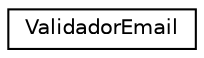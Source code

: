 digraph "Graphical Class Hierarchy"
{
 // LATEX_PDF_SIZE
  edge [fontname="Helvetica",fontsize="10",labelfontname="Helvetica",labelfontsize="10"];
  node [fontname="Helvetica",fontsize="10",shape=record];
  rankdir="LR";
  Node0 [label="ValidadorEmail",height=0.2,width=0.4,color="black", fillcolor="white", style="filled",URL="$class_validador_email.html",tooltip="Clase para validar direcciones de correo electrónico."];
}
